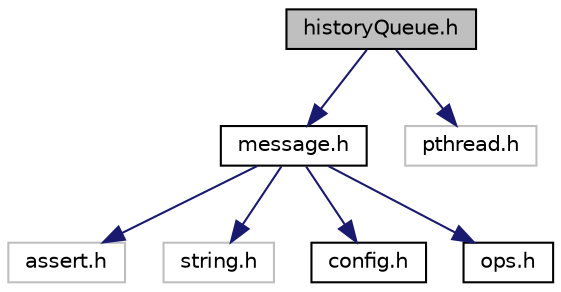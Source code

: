 digraph "historyQueue.h"
{
  edge [fontname="Helvetica",fontsize="10",labelfontname="Helvetica",labelfontsize="10"];
  node [fontname="Helvetica",fontsize="10",shape=record];
  Node0 [label="historyQueue.h",height=0.2,width=0.4,color="black", fillcolor="grey75", style="filled", fontcolor="black"];
  Node0 -> Node1 [color="midnightblue",fontsize="10",style="solid",fontname="Helvetica"];
  Node1 [label="message.h",height=0.2,width=0.4,color="black", fillcolor="white", style="filled",URL="$message_8h.html",tooltip="Contiene il formato del messaggio. "];
  Node1 -> Node2 [color="midnightblue",fontsize="10",style="solid",fontname="Helvetica"];
  Node2 [label="assert.h",height=0.2,width=0.4,color="grey75", fillcolor="white", style="filled"];
  Node1 -> Node3 [color="midnightblue",fontsize="10",style="solid",fontname="Helvetica"];
  Node3 [label="string.h",height=0.2,width=0.4,color="grey75", fillcolor="white", style="filled"];
  Node1 -> Node4 [color="midnightblue",fontsize="10",style="solid",fontname="Helvetica"];
  Node4 [label="config.h",height=0.2,width=0.4,color="black", fillcolor="white", style="filled",URL="$config_8h.html",tooltip="file contenente alcune define con valori massimi utilizzati "];
  Node1 -> Node5 [color="midnightblue",fontsize="10",style="solid",fontname="Helvetica"];
  Node5 [label="ops.h",height=0.2,width=0.4,color="black", fillcolor="white", style="filled",URL="$ops_8h.html",tooltip="contiene i codici delle operazioni di richiesta e risposta "];
  Node0 -> Node6 [color="midnightblue",fontsize="10",style="solid",fontname="Helvetica"];
  Node6 [label="pthread.h",height=0.2,width=0.4,color="grey75", fillcolor="white", style="filled"];
}
